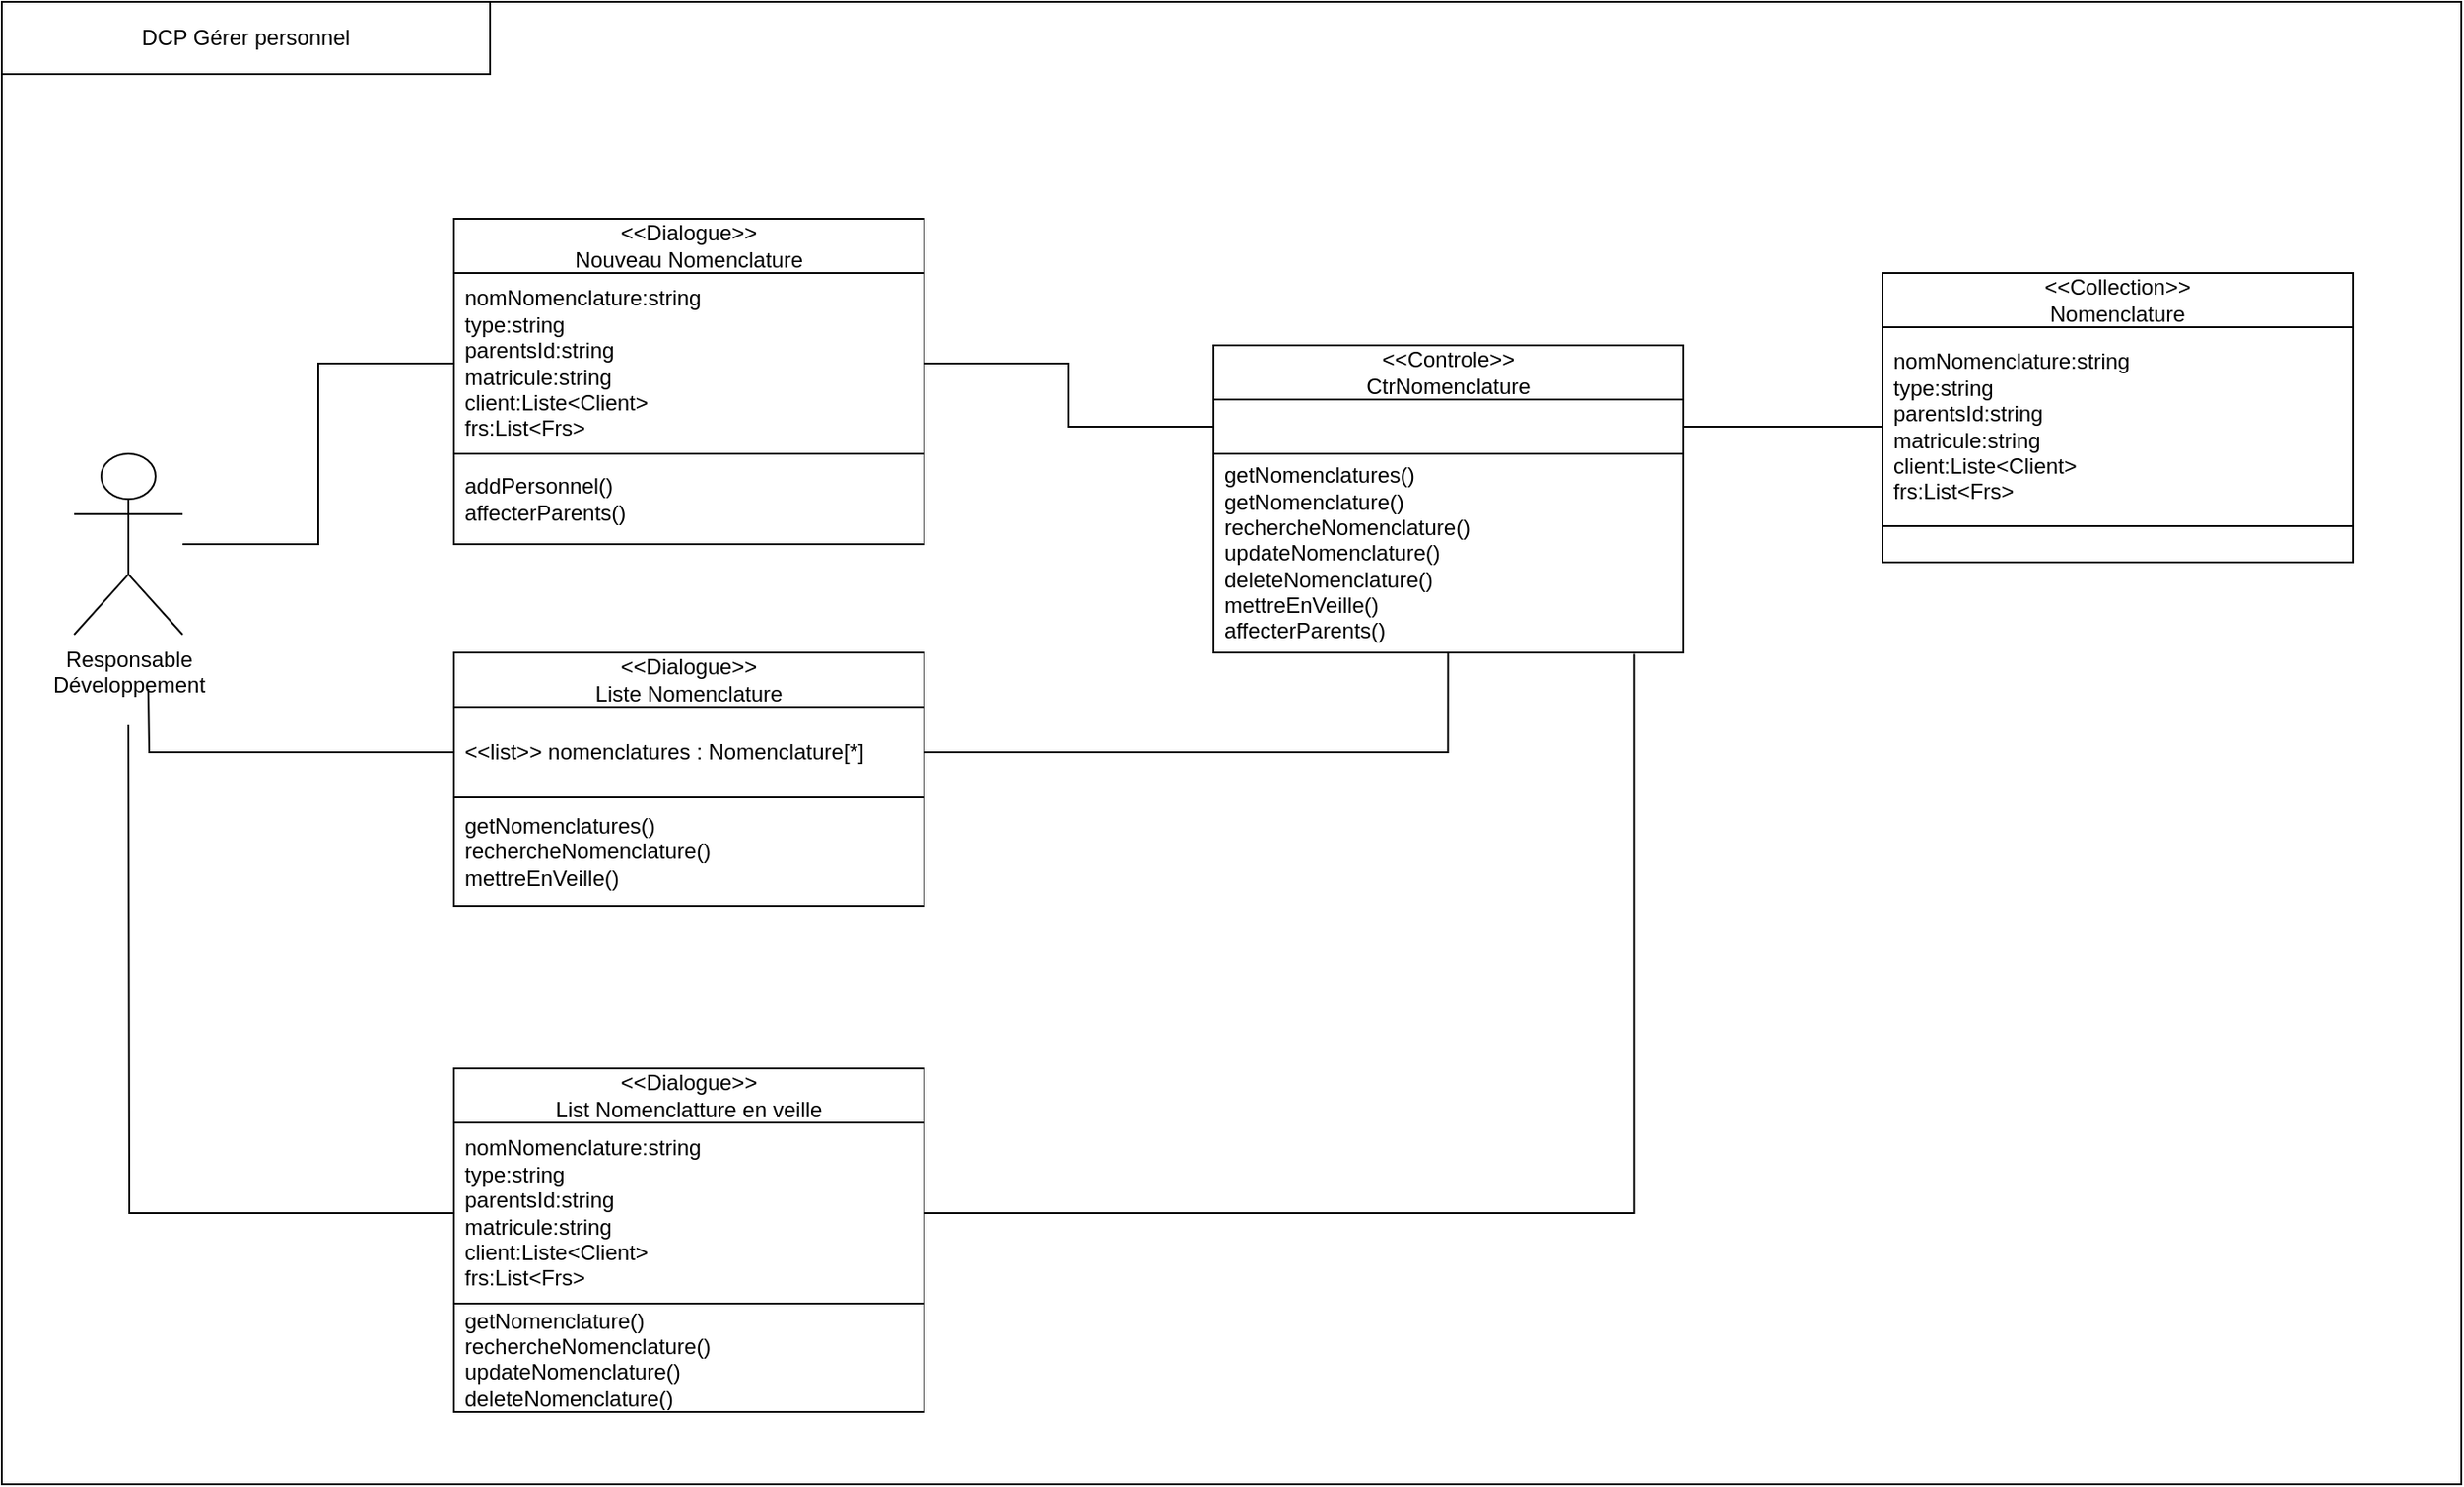 <mxfile version="21.3.7" type="gitlab">
  <diagram name="Page-1" id="2xbVu0nx7Zcjl5MdGJGn">
    <mxGraphModel dx="1866" dy="1053" grid="1" gridSize="10" guides="1" tooltips="1" connect="1" arrows="1" fold="1" page="1" pageScale="1" pageWidth="827" pageHeight="1169" math="0" shadow="0">
      <root>
        <mxCell id="0" />
        <mxCell id="1" parent="0" />
        <mxCell id="2OeYpNFx1cLnwlKY36wH-1" value="" style="rounded=0;whiteSpace=wrap;html=1;strokeColor=default;strokeWidth=1;" parent="1" vertex="1">
          <mxGeometry x="140" y="152.02" width="1360" height="567.98" as="geometry" />
        </mxCell>
        <mxCell id="2OeYpNFx1cLnwlKY36wH-69" style="edgeStyle=orthogonalEdgeStyle;rounded=0;orthogonalLoop=1;jettySize=auto;html=1;entryX=0;entryY=0.5;entryDx=0;entryDy=0;endArrow=none;endFill=0;" parent="1" source="2OeYpNFx1cLnwlKY36wH-2" target="2OeYpNFx1cLnwlKY36wH-51" edge="1">
          <mxGeometry relative="1" as="geometry" />
        </mxCell>
        <mxCell id="2OeYpNFx1cLnwlKY36wH-2" value="Responsable RH" style="shape=umlActor;verticalLabelPosition=bottom;verticalAlign=top;html=1;outlineConnect=0;" parent="1" vertex="1">
          <mxGeometry x="180" y="400" width="60" height="100" as="geometry" />
        </mxCell>
        <mxCell id="2OeYpNFx1cLnwlKY36wH-25" value="DCP Gérer personnel" style="rounded=0;whiteSpace=wrap;html=1;" parent="1" vertex="1">
          <mxGeometry x="140" y="152.02" width="270" height="40" as="geometry" />
        </mxCell>
        <mxCell id="2OeYpNFx1cLnwlKY36wH-50" value="&amp;lt;&amp;lt;Dialogue&amp;gt;&amp;gt;&lt;br&gt;Nouveau personnel" style="swimlane;fontStyle=0;childLayout=stackLayout;horizontal=1;startSize=30;horizontalStack=0;resizeParent=1;resizeParentMax=0;resizeLast=0;collapsible=1;marginBottom=0;whiteSpace=wrap;html=1;strokeColor=default;" parent="1" vertex="1">
          <mxGeometry x="390" y="270" width="260" height="180" as="geometry" />
        </mxCell>
        <mxCell id="2OeYpNFx1cLnwlKY36wH-51" value="nomPrenom:string&lt;br&gt;adresse:string&lt;br&gt;rib:string&lt;br&gt;poste:string&lt;br&gt;poste:string&lt;br&gt;matricule:string" style="text;strokeColor=none;fillColor=none;align=left;verticalAlign=middle;spacingLeft=4;spacingRight=4;overflow=hidden;points=[[0,0.5],[1,0.5]];portConstraint=eastwest;rotatable=0;whiteSpace=wrap;html=1;" parent="2OeYpNFx1cLnwlKY36wH-50" vertex="1">
          <mxGeometry y="30" width="260" height="100" as="geometry" />
        </mxCell>
        <mxCell id="2OeYpNFx1cLnwlKY36wH-53" value="Item 3" style="text;strokeColor=default;fillColor=none;align=left;verticalAlign=middle;spacingLeft=4;spacingRight=4;overflow=hidden;points=[[0,0.5],[1,0.5]];portConstraint=eastwest;rotatable=0;whiteSpace=wrap;html=1;" parent="2OeYpNFx1cLnwlKY36wH-50" vertex="1">
          <mxGeometry y="130" width="260" height="50" as="geometry" />
        </mxCell>
        <mxCell id="2OeYpNFx1cLnwlKY36wH-57" value="&amp;lt;&amp;lt;Dialogue&amp;gt;&amp;gt;&lt;br&gt;Liste personnel" style="swimlane;fontStyle=0;childLayout=stackLayout;horizontal=1;startSize=30;horizontalStack=0;resizeParent=1;resizeParentMax=0;resizeLast=0;collapsible=1;marginBottom=0;whiteSpace=wrap;html=1;strokeColor=default;" parent="1" vertex="1">
          <mxGeometry x="390" y="510" width="260" height="160" as="geometry" />
        </mxCell>
        <mxCell id="2OeYpNFx1cLnwlKY36wH-58" value="&amp;lt;&amp;lt;list&amp;gt;&amp;gt; personnels : Personnel[*]" style="text;strokeColor=none;fillColor=none;align=left;verticalAlign=middle;spacingLeft=4;spacingRight=4;overflow=hidden;points=[[0,0.5],[1,0.5]];portConstraint=eastwest;rotatable=0;whiteSpace=wrap;html=1;" parent="2OeYpNFx1cLnwlKY36wH-57" vertex="1">
          <mxGeometry y="30" width="260" height="50" as="geometry" />
        </mxCell>
        <mxCell id="2OeYpNFx1cLnwlKY36wH-59" value="getPersonnels()&lt;br&gt;recherchePersonnel()&lt;br&gt;updatePersonnel()&lt;br&gt;deletePersonnel()" style="text;strokeColor=default;fillColor=none;align=left;verticalAlign=middle;spacingLeft=4;spacingRight=4;overflow=hidden;points=[[0,0.5],[1,0.5]];portConstraint=eastwest;rotatable=0;whiteSpace=wrap;html=1;" parent="2OeYpNFx1cLnwlKY36wH-57" vertex="1">
          <mxGeometry y="80" width="260" height="80" as="geometry" />
        </mxCell>
        <mxCell id="2OeYpNFx1cLnwlKY36wH-63" value="&amp;lt;&amp;lt;Controle&amp;gt;&amp;gt;&lt;br&gt;CtrPersonnel" style="swimlane;fontStyle=0;childLayout=stackLayout;horizontal=1;startSize=30;horizontalStack=0;resizeParent=1;resizeParentMax=0;resizeLast=0;collapsible=1;marginBottom=0;whiteSpace=wrap;html=1;strokeColor=default;" parent="1" vertex="1">
          <mxGeometry x="810" y="340" width="260" height="150" as="geometry" />
        </mxCell>
        <mxCell id="2OeYpNFx1cLnwlKY36wH-64" value="&amp;nbsp;" style="text;strokeColor=none;fillColor=none;align=left;verticalAlign=middle;spacingLeft=4;spacingRight=4;overflow=hidden;points=[[0,0.5],[1,0.5]];portConstraint=eastwest;rotatable=0;whiteSpace=wrap;html=1;" parent="2OeYpNFx1cLnwlKY36wH-63" vertex="1">
          <mxGeometry y="30" width="260" height="30" as="geometry" />
        </mxCell>
        <mxCell id="2OeYpNFx1cLnwlKY36wH-65" value="getAll()&lt;br&gt;getPersonnelById()&lt;br&gt;createPersonnel()&lt;br&gt;updatePersonnel()&lt;br&gt;deletePersonnel()" style="text;strokeColor=default;fillColor=none;align=left;verticalAlign=middle;spacingLeft=4;spacingRight=4;overflow=hidden;points=[[0,0.5],[1,0.5]];portConstraint=eastwest;rotatable=0;whiteSpace=wrap;html=1;" parent="2OeYpNFx1cLnwlKY36wH-63" vertex="1">
          <mxGeometry y="60" width="260" height="90" as="geometry" />
        </mxCell>
        <mxCell id="2OeYpNFx1cLnwlKY36wH-66" value="&amp;lt;&amp;lt;Entité&amp;gt;&amp;gt;&lt;br&gt;Personnel" style="swimlane;fontStyle=0;childLayout=stackLayout;horizontal=1;startSize=30;horizontalStack=0;resizeParent=1;resizeParentMax=0;resizeLast=0;collapsible=1;marginBottom=0;whiteSpace=wrap;html=1;strokeColor=default;" parent="1" vertex="1">
          <mxGeometry x="1180" y="300" width="260" height="160" as="geometry" />
        </mxCell>
        <mxCell id="2OeYpNFx1cLnwlKY36wH-67" value="nomPrenom:string&lt;br style=&quot;border-color: var(--border-color);&quot;&gt;adresse:string&lt;br style=&quot;border-color: var(--border-color);&quot;&gt;rib:string&lt;br style=&quot;border-color: var(--border-color);&quot;&gt;poste:string&lt;br style=&quot;border-color: var(--border-color);&quot;&gt;poste:string&lt;br style=&quot;border-color: var(--border-color);&quot;&gt;matricule:string" style="text;strokeColor=none;fillColor=none;align=left;verticalAlign=middle;spacingLeft=4;spacingRight=4;overflow=hidden;points=[[0,0.5],[1,0.5]];portConstraint=eastwest;rotatable=0;whiteSpace=wrap;html=1;" parent="2OeYpNFx1cLnwlKY36wH-66" vertex="1">
          <mxGeometry y="30" width="260" height="110" as="geometry" />
        </mxCell>
        <mxCell id="2OeYpNFx1cLnwlKY36wH-68" value="&amp;nbsp;" style="text;strokeColor=default;fillColor=none;align=left;verticalAlign=middle;spacingLeft=4;spacingRight=4;overflow=hidden;points=[[0,0.5],[1,0.5]];portConstraint=eastwest;rotatable=0;whiteSpace=wrap;html=1;" parent="2OeYpNFx1cLnwlKY36wH-66" vertex="1">
          <mxGeometry y="140" width="260" height="20" as="geometry" />
        </mxCell>
        <mxCell id="2OeYpNFx1cLnwlKY36wH-70" style="edgeStyle=orthogonalEdgeStyle;rounded=0;orthogonalLoop=1;jettySize=auto;html=1;endArrow=none;endFill=0;" parent="1" target="2OeYpNFx1cLnwlKY36wH-58" edge="1">
          <mxGeometry relative="1" as="geometry">
            <mxPoint x="220" y="520" as="sourcePoint" />
            <mxPoint x="400" y="345" as="targetPoint" />
          </mxGeometry>
        </mxCell>
        <mxCell id="2OeYpNFx1cLnwlKY36wH-71" style="edgeStyle=orthogonalEdgeStyle;rounded=0;orthogonalLoop=1;jettySize=auto;html=1;endArrow=none;endFill=0;" parent="1" source="2OeYpNFx1cLnwlKY36wH-51" target="2OeYpNFx1cLnwlKY36wH-64" edge="1">
          <mxGeometry relative="1" as="geometry" />
        </mxCell>
        <mxCell id="2OeYpNFx1cLnwlKY36wH-72" style="edgeStyle=orthogonalEdgeStyle;rounded=0;orthogonalLoop=1;jettySize=auto;html=1;endArrow=none;endFill=0;" parent="1" source="2OeYpNFx1cLnwlKY36wH-64" target="2OeYpNFx1cLnwlKY36wH-67" edge="1">
          <mxGeometry relative="1" as="geometry" />
        </mxCell>
        <mxCell id="2OeYpNFx1cLnwlKY36wH-73" style="edgeStyle=orthogonalEdgeStyle;rounded=0;orthogonalLoop=1;jettySize=auto;html=1;exitX=1;exitY=0.5;exitDx=0;exitDy=0;entryX=0.499;entryY=1.003;entryDx=0;entryDy=0;entryPerimeter=0;endArrow=none;endFill=0;" parent="1" source="2OeYpNFx1cLnwlKY36wH-58" target="2OeYpNFx1cLnwlKY36wH-65" edge="1">
          <mxGeometry relative="1" as="geometry" />
        </mxCell>
        <mxCell id="bgDlF4LqtdgQ4UADggFy-1" value="" style="rounded=0;whiteSpace=wrap;html=1;strokeColor=default;strokeWidth=1;" vertex="1" parent="1">
          <mxGeometry x="140" y="152.02" width="1360" height="567.98" as="geometry" />
        </mxCell>
        <mxCell id="bgDlF4LqtdgQ4UADggFy-2" style="edgeStyle=orthogonalEdgeStyle;rounded=0;orthogonalLoop=1;jettySize=auto;html=1;entryX=0;entryY=0.5;entryDx=0;entryDy=0;endArrow=none;endFill=0;" edge="1" parent="1" source="bgDlF4LqtdgQ4UADggFy-3" target="bgDlF4LqtdgQ4UADggFy-6">
          <mxGeometry relative="1" as="geometry" />
        </mxCell>
        <mxCell id="bgDlF4LqtdgQ4UADggFy-3" value="Responsable RH" style="shape=umlActor;verticalLabelPosition=bottom;verticalAlign=top;html=1;outlineConnect=0;" vertex="1" parent="1">
          <mxGeometry x="180" y="400" width="60" height="100" as="geometry" />
        </mxCell>
        <mxCell id="bgDlF4LqtdgQ4UADggFy-4" value="DCP Gérer personnel" style="rounded=0;whiteSpace=wrap;html=1;" vertex="1" parent="1">
          <mxGeometry x="140" y="152.02" width="270" height="40" as="geometry" />
        </mxCell>
        <mxCell id="bgDlF4LqtdgQ4UADggFy-5" value="&amp;lt;&amp;lt;Dialogue&amp;gt;&amp;gt;&lt;br&gt;Nouveau personnel" style="swimlane;fontStyle=0;childLayout=stackLayout;horizontal=1;startSize=30;horizontalStack=0;resizeParent=1;resizeParentMax=0;resizeLast=0;collapsible=1;marginBottom=0;whiteSpace=wrap;html=1;strokeColor=default;" vertex="1" parent="1">
          <mxGeometry x="390" y="270" width="260" height="180" as="geometry" />
        </mxCell>
        <mxCell id="bgDlF4LqtdgQ4UADggFy-6" value="nomPrenom:string&lt;br&gt;adresse:string&lt;br&gt;rib:string&lt;br&gt;poste:string&lt;br&gt;poste:string&lt;br&gt;matricule:string" style="text;strokeColor=none;fillColor=none;align=left;verticalAlign=middle;spacingLeft=4;spacingRight=4;overflow=hidden;points=[[0,0.5],[1,0.5]];portConstraint=eastwest;rotatable=0;whiteSpace=wrap;html=1;" vertex="1" parent="bgDlF4LqtdgQ4UADggFy-5">
          <mxGeometry y="30" width="260" height="100" as="geometry" />
        </mxCell>
        <mxCell id="bgDlF4LqtdgQ4UADggFy-7" value="Item 3" style="text;strokeColor=default;fillColor=none;align=left;verticalAlign=middle;spacingLeft=4;spacingRight=4;overflow=hidden;points=[[0,0.5],[1,0.5]];portConstraint=eastwest;rotatable=0;whiteSpace=wrap;html=1;" vertex="1" parent="bgDlF4LqtdgQ4UADggFy-5">
          <mxGeometry y="130" width="260" height="50" as="geometry" />
        </mxCell>
        <mxCell id="bgDlF4LqtdgQ4UADggFy-8" value="&amp;lt;&amp;lt;Dialogue&amp;gt;&amp;gt;&lt;br&gt;Liste personnel" style="swimlane;fontStyle=0;childLayout=stackLayout;horizontal=1;startSize=30;horizontalStack=0;resizeParent=1;resizeParentMax=0;resizeLast=0;collapsible=1;marginBottom=0;whiteSpace=wrap;html=1;strokeColor=default;" vertex="1" parent="1">
          <mxGeometry x="390" y="510" width="260" height="160" as="geometry" />
        </mxCell>
        <mxCell id="bgDlF4LqtdgQ4UADggFy-9" value="&amp;lt;&amp;lt;list&amp;gt;&amp;gt; personnels : Personnel[*]" style="text;strokeColor=none;fillColor=none;align=left;verticalAlign=middle;spacingLeft=4;spacingRight=4;overflow=hidden;points=[[0,0.5],[1,0.5]];portConstraint=eastwest;rotatable=0;whiteSpace=wrap;html=1;" vertex="1" parent="bgDlF4LqtdgQ4UADggFy-8">
          <mxGeometry y="30" width="260" height="50" as="geometry" />
        </mxCell>
        <mxCell id="bgDlF4LqtdgQ4UADggFy-10" value="getPersonnels()&lt;br&gt;recherchePersonnel()&lt;br&gt;updatePersonnel()&lt;br&gt;deletePersonnel()" style="text;strokeColor=default;fillColor=none;align=left;verticalAlign=middle;spacingLeft=4;spacingRight=4;overflow=hidden;points=[[0,0.5],[1,0.5]];portConstraint=eastwest;rotatable=0;whiteSpace=wrap;html=1;" vertex="1" parent="bgDlF4LqtdgQ4UADggFy-8">
          <mxGeometry y="80" width="260" height="80" as="geometry" />
        </mxCell>
        <mxCell id="bgDlF4LqtdgQ4UADggFy-11" value="&amp;lt;&amp;lt;Controle&amp;gt;&amp;gt;&lt;br&gt;CtrPersonnel" style="swimlane;fontStyle=0;childLayout=stackLayout;horizontal=1;startSize=30;horizontalStack=0;resizeParent=1;resizeParentMax=0;resizeLast=0;collapsible=1;marginBottom=0;whiteSpace=wrap;html=1;strokeColor=default;" vertex="1" parent="1">
          <mxGeometry x="810" y="340" width="260" height="150" as="geometry" />
        </mxCell>
        <mxCell id="bgDlF4LqtdgQ4UADggFy-12" value="&amp;nbsp;" style="text;strokeColor=none;fillColor=none;align=left;verticalAlign=middle;spacingLeft=4;spacingRight=4;overflow=hidden;points=[[0,0.5],[1,0.5]];portConstraint=eastwest;rotatable=0;whiteSpace=wrap;html=1;" vertex="1" parent="bgDlF4LqtdgQ4UADggFy-11">
          <mxGeometry y="30" width="260" height="30" as="geometry" />
        </mxCell>
        <mxCell id="bgDlF4LqtdgQ4UADggFy-13" value="getAll()&lt;br&gt;getPersonnelById()&lt;br&gt;createPersonnel()&lt;br&gt;updatePersonnel()&lt;br&gt;deletePersonnel()" style="text;strokeColor=default;fillColor=none;align=left;verticalAlign=middle;spacingLeft=4;spacingRight=4;overflow=hidden;points=[[0,0.5],[1,0.5]];portConstraint=eastwest;rotatable=0;whiteSpace=wrap;html=1;" vertex="1" parent="bgDlF4LqtdgQ4UADggFy-11">
          <mxGeometry y="60" width="260" height="90" as="geometry" />
        </mxCell>
        <mxCell id="bgDlF4LqtdgQ4UADggFy-14" value="&amp;lt;&amp;lt;Collection&amp;gt;&amp;gt;&lt;br&gt;Personnel" style="swimlane;fontStyle=0;childLayout=stackLayout;horizontal=1;startSize=30;horizontalStack=0;resizeParent=1;resizeParentMax=0;resizeLast=0;collapsible=1;marginBottom=0;whiteSpace=wrap;html=1;strokeColor=default;" vertex="1" parent="1">
          <mxGeometry x="1180" y="300" width="260" height="160" as="geometry" />
        </mxCell>
        <mxCell id="bgDlF4LqtdgQ4UADggFy-15" value="nomPrenom:string&lt;br style=&quot;border-color: var(--border-color);&quot;&gt;adresse:string&lt;br style=&quot;border-color: var(--border-color);&quot;&gt;rib:string&lt;br style=&quot;border-color: var(--border-color);&quot;&gt;poste:string&lt;br style=&quot;border-color: var(--border-color);&quot;&gt;poste:string&lt;br style=&quot;border-color: var(--border-color);&quot;&gt;matricule:string" style="text;strokeColor=none;fillColor=none;align=left;verticalAlign=middle;spacingLeft=4;spacingRight=4;overflow=hidden;points=[[0,0.5],[1,0.5]];portConstraint=eastwest;rotatable=0;whiteSpace=wrap;html=1;" vertex="1" parent="bgDlF4LqtdgQ4UADggFy-14">
          <mxGeometry y="30" width="260" height="110" as="geometry" />
        </mxCell>
        <mxCell id="bgDlF4LqtdgQ4UADggFy-16" value="&amp;nbsp;" style="text;strokeColor=default;fillColor=none;align=left;verticalAlign=middle;spacingLeft=4;spacingRight=4;overflow=hidden;points=[[0,0.5],[1,0.5]];portConstraint=eastwest;rotatable=0;whiteSpace=wrap;html=1;" vertex="1" parent="bgDlF4LqtdgQ4UADggFy-14">
          <mxGeometry y="140" width="260" height="20" as="geometry" />
        </mxCell>
        <mxCell id="bgDlF4LqtdgQ4UADggFy-17" style="edgeStyle=orthogonalEdgeStyle;rounded=0;orthogonalLoop=1;jettySize=auto;html=1;endArrow=none;endFill=0;" edge="1" parent="1" target="bgDlF4LqtdgQ4UADggFy-9">
          <mxGeometry relative="1" as="geometry">
            <mxPoint x="220" y="520" as="sourcePoint" />
            <mxPoint x="400" y="345" as="targetPoint" />
          </mxGeometry>
        </mxCell>
        <mxCell id="bgDlF4LqtdgQ4UADggFy-18" style="edgeStyle=orthogonalEdgeStyle;rounded=0;orthogonalLoop=1;jettySize=auto;html=1;endArrow=none;endFill=0;" edge="1" parent="1" source="bgDlF4LqtdgQ4UADggFy-6" target="bgDlF4LqtdgQ4UADggFy-12">
          <mxGeometry relative="1" as="geometry" />
        </mxCell>
        <mxCell id="bgDlF4LqtdgQ4UADggFy-19" style="edgeStyle=orthogonalEdgeStyle;rounded=0;orthogonalLoop=1;jettySize=auto;html=1;endArrow=none;endFill=0;" edge="1" parent="1" source="bgDlF4LqtdgQ4UADggFy-12" target="bgDlF4LqtdgQ4UADggFy-15">
          <mxGeometry relative="1" as="geometry" />
        </mxCell>
        <mxCell id="bgDlF4LqtdgQ4UADggFy-20" style="edgeStyle=orthogonalEdgeStyle;rounded=0;orthogonalLoop=1;jettySize=auto;html=1;exitX=1;exitY=0.5;exitDx=0;exitDy=0;entryX=0.499;entryY=1.003;entryDx=0;entryDy=0;entryPerimeter=0;endArrow=none;endFill=0;" edge="1" parent="1" source="bgDlF4LqtdgQ4UADggFy-9" target="bgDlF4LqtdgQ4UADggFy-13">
          <mxGeometry relative="1" as="geometry" />
        </mxCell>
        <mxCell id="bgDlF4LqtdgQ4UADggFy-21" value="" style="rounded=0;whiteSpace=wrap;html=1;strokeColor=default;strokeWidth=1;" vertex="1" parent="1">
          <mxGeometry x="140" y="150" width="1360" height="820" as="geometry" />
        </mxCell>
        <mxCell id="bgDlF4LqtdgQ4UADggFy-22" style="edgeStyle=orthogonalEdgeStyle;rounded=0;orthogonalLoop=1;jettySize=auto;html=1;entryX=0;entryY=0.5;entryDx=0;entryDy=0;endArrow=none;endFill=0;" edge="1" parent="1" source="bgDlF4LqtdgQ4UADggFy-24" target="bgDlF4LqtdgQ4UADggFy-27">
          <mxGeometry relative="1" as="geometry" />
        </mxCell>
        <mxCell id="bgDlF4LqtdgQ4UADggFy-23" style="edgeStyle=orthogonalEdgeStyle;rounded=0;orthogonalLoop=1;jettySize=auto;html=1;endArrow=none;endFill=0;" edge="1" parent="1" target="bgDlF4LqtdgQ4UADggFy-43">
          <mxGeometry relative="1" as="geometry">
            <mxPoint x="210" y="550" as="sourcePoint" />
          </mxGeometry>
        </mxCell>
        <mxCell id="bgDlF4LqtdgQ4UADggFy-24" value="Responsable RH" style="shape=umlActor;verticalLabelPosition=bottom;verticalAlign=top;html=1;outlineConnect=0;" vertex="1" parent="1">
          <mxGeometry x="180" y="400" width="60" height="100" as="geometry" />
        </mxCell>
        <mxCell id="bgDlF4LqtdgQ4UADggFy-25" value="DCP Gérer personnel" style="rounded=0;whiteSpace=wrap;html=1;" vertex="1" parent="1">
          <mxGeometry x="140" y="150.0" width="270" height="40" as="geometry" />
        </mxCell>
        <mxCell id="bgDlF4LqtdgQ4UADggFy-26" value="&amp;lt;&amp;lt;Dialogue&amp;gt;&amp;gt;&lt;br&gt;Nouveau Personnel" style="swimlane;fontStyle=0;childLayout=stackLayout;horizontal=1;startSize=30;horizontalStack=0;resizeParent=1;resizeParentMax=0;resizeLast=0;collapsible=1;marginBottom=0;whiteSpace=wrap;html=1;strokeColor=default;" vertex="1" parent="1">
          <mxGeometry x="390" y="270" width="260" height="180" as="geometry" />
        </mxCell>
        <mxCell id="bgDlF4LqtdgQ4UADggFy-27" value="nomPrenom:string&lt;br&gt;adresse:string&lt;br&gt;rib:string&lt;br&gt;poste:string&lt;br&gt;poste:string&lt;br&gt;matricule:string" style="text;strokeColor=none;fillColor=none;align=left;verticalAlign=middle;spacingLeft=4;spacingRight=4;overflow=hidden;points=[[0,0.5],[1,0.5]];portConstraint=eastwest;rotatable=0;whiteSpace=wrap;html=1;" vertex="1" parent="bgDlF4LqtdgQ4UADggFy-26">
          <mxGeometry y="30" width="260" height="100" as="geometry" />
        </mxCell>
        <mxCell id="bgDlF4LqtdgQ4UADggFy-28" value="addPersonnel()" style="text;strokeColor=default;fillColor=none;align=left;verticalAlign=middle;spacingLeft=4;spacingRight=4;overflow=hidden;points=[[0,0.5],[1,0.5]];portConstraint=eastwest;rotatable=0;whiteSpace=wrap;html=1;" vertex="1" parent="bgDlF4LqtdgQ4UADggFy-26">
          <mxGeometry y="130" width="260" height="50" as="geometry" />
        </mxCell>
        <mxCell id="bgDlF4LqtdgQ4UADggFy-29" value="&amp;lt;&amp;lt;Dialogue&amp;gt;&amp;gt;&lt;br&gt;Liste personnel en veille" style="swimlane;fontStyle=0;childLayout=stackLayout;horizontal=1;startSize=30;horizontalStack=0;resizeParent=1;resizeParentMax=0;resizeLast=0;collapsible=1;marginBottom=0;whiteSpace=wrap;html=1;strokeColor=default;" vertex="1" parent="1">
          <mxGeometry x="390" y="510" width="260" height="140" as="geometry" />
        </mxCell>
        <mxCell id="bgDlF4LqtdgQ4UADggFy-30" value="&amp;lt;&amp;lt;list&amp;gt;&amp;gt; personnels : Personnel[*]" style="text;strokeColor=none;fillColor=none;align=left;verticalAlign=middle;spacingLeft=4;spacingRight=4;overflow=hidden;points=[[0,0.5],[1,0.5]];portConstraint=eastwest;rotatable=0;whiteSpace=wrap;html=1;" vertex="1" parent="bgDlF4LqtdgQ4UADggFy-29">
          <mxGeometry y="30" width="260" height="50" as="geometry" />
        </mxCell>
        <mxCell id="bgDlF4LqtdgQ4UADggFy-31" value="getPersonnels()&lt;br&gt;recherchePersonnel()&lt;br&gt;deletePersonnel()" style="text;strokeColor=default;fillColor=none;align=left;verticalAlign=middle;spacingLeft=4;spacingRight=4;overflow=hidden;points=[[0,0.5],[1,0.5]];portConstraint=eastwest;rotatable=0;whiteSpace=wrap;html=1;" vertex="1" parent="bgDlF4LqtdgQ4UADggFy-29">
          <mxGeometry y="80" width="260" height="60" as="geometry" />
        </mxCell>
        <mxCell id="bgDlF4LqtdgQ4UADggFy-32" value="&amp;lt;&amp;lt;Controle&amp;gt;&amp;gt;&lt;br&gt;CtrPersonnel" style="swimlane;fontStyle=0;childLayout=stackLayout;horizontal=1;startSize=30;horizontalStack=0;resizeParent=1;resizeParentMax=0;resizeLast=0;collapsible=1;marginBottom=0;whiteSpace=wrap;html=1;strokeColor=default;" vertex="1" parent="1">
          <mxGeometry x="810" y="340" width="260" height="150" as="geometry" />
        </mxCell>
        <mxCell id="bgDlF4LqtdgQ4UADggFy-33" value="&amp;nbsp;" style="text;strokeColor=none;fillColor=none;align=left;verticalAlign=middle;spacingLeft=4;spacingRight=4;overflow=hidden;points=[[0,0.5],[1,0.5]];portConstraint=eastwest;rotatable=0;whiteSpace=wrap;html=1;" vertex="1" parent="bgDlF4LqtdgQ4UADggFy-32">
          <mxGeometry y="30" width="260" height="30" as="geometry" />
        </mxCell>
        <mxCell id="bgDlF4LqtdgQ4UADggFy-34" value="getAll()&lt;br&gt;getPersonnelById()&lt;br&gt;createPersonnel()&lt;br&gt;updatePersonnel()&lt;br&gt;deletePersonnel()" style="text;strokeColor=default;fillColor=none;align=left;verticalAlign=middle;spacingLeft=4;spacingRight=4;overflow=hidden;points=[[0,0.5],[1,0.5]];portConstraint=eastwest;rotatable=0;whiteSpace=wrap;html=1;" vertex="1" parent="bgDlF4LqtdgQ4UADggFy-32">
          <mxGeometry y="60" width="260" height="90" as="geometry" />
        </mxCell>
        <mxCell id="bgDlF4LqtdgQ4UADggFy-35" value="&amp;lt;&amp;lt;Collection&amp;gt;&amp;gt;&lt;br&gt;Personnel" style="swimlane;fontStyle=0;childLayout=stackLayout;horizontal=1;startSize=30;horizontalStack=0;resizeParent=1;resizeParentMax=0;resizeLast=0;collapsible=1;marginBottom=0;whiteSpace=wrap;html=1;strokeColor=default;" vertex="1" parent="1">
          <mxGeometry x="1180" y="300" width="260" height="160" as="geometry" />
        </mxCell>
        <mxCell id="bgDlF4LqtdgQ4UADggFy-36" value="nomPrenom:string&lt;br style=&quot;border-color: var(--border-color);&quot;&gt;adresse:string&lt;br style=&quot;border-color: var(--border-color);&quot;&gt;rib:string&lt;br style=&quot;border-color: var(--border-color);&quot;&gt;poste:string&lt;br style=&quot;border-color: var(--border-color);&quot;&gt;poste:string&lt;br style=&quot;border-color: var(--border-color);&quot;&gt;matricule:string" style="text;strokeColor=none;fillColor=none;align=left;verticalAlign=middle;spacingLeft=4;spacingRight=4;overflow=hidden;points=[[0,0.5],[1,0.5]];portConstraint=eastwest;rotatable=0;whiteSpace=wrap;html=1;" vertex="1" parent="bgDlF4LqtdgQ4UADggFy-35">
          <mxGeometry y="30" width="260" height="110" as="geometry" />
        </mxCell>
        <mxCell id="bgDlF4LqtdgQ4UADggFy-37" value="&amp;nbsp;" style="text;strokeColor=default;fillColor=none;align=left;verticalAlign=middle;spacingLeft=4;spacingRight=4;overflow=hidden;points=[[0,0.5],[1,0.5]];portConstraint=eastwest;rotatable=0;whiteSpace=wrap;html=1;" vertex="1" parent="bgDlF4LqtdgQ4UADggFy-35">
          <mxGeometry y="140" width="260" height="20" as="geometry" />
        </mxCell>
        <mxCell id="bgDlF4LqtdgQ4UADggFy-38" style="edgeStyle=orthogonalEdgeStyle;rounded=0;orthogonalLoop=1;jettySize=auto;html=1;endArrow=none;endFill=0;" edge="1" parent="1" target="bgDlF4LqtdgQ4UADggFy-30">
          <mxGeometry relative="1" as="geometry">
            <mxPoint x="221" y="530" as="sourcePoint" />
            <mxPoint x="400" y="345" as="targetPoint" />
          </mxGeometry>
        </mxCell>
        <mxCell id="bgDlF4LqtdgQ4UADggFy-39" style="edgeStyle=orthogonalEdgeStyle;rounded=0;orthogonalLoop=1;jettySize=auto;html=1;endArrow=none;endFill=0;" edge="1" parent="1" source="bgDlF4LqtdgQ4UADggFy-27" target="bgDlF4LqtdgQ4UADggFy-33">
          <mxGeometry relative="1" as="geometry" />
        </mxCell>
        <mxCell id="bgDlF4LqtdgQ4UADggFy-40" style="edgeStyle=orthogonalEdgeStyle;rounded=0;orthogonalLoop=1;jettySize=auto;html=1;endArrow=none;endFill=0;" edge="1" parent="1" source="bgDlF4LqtdgQ4UADggFy-33" target="bgDlF4LqtdgQ4UADggFy-36">
          <mxGeometry relative="1" as="geometry" />
        </mxCell>
        <mxCell id="bgDlF4LqtdgQ4UADggFy-41" style="edgeStyle=orthogonalEdgeStyle;rounded=0;orthogonalLoop=1;jettySize=auto;html=1;exitX=1;exitY=0.5;exitDx=0;exitDy=0;entryX=0.499;entryY=1.003;entryDx=0;entryDy=0;entryPerimeter=0;endArrow=none;endFill=0;" edge="1" parent="1" source="bgDlF4LqtdgQ4UADggFy-30" target="bgDlF4LqtdgQ4UADggFy-34">
          <mxGeometry relative="1" as="geometry" />
        </mxCell>
        <mxCell id="bgDlF4LqtdgQ4UADggFy-42" value="&amp;lt;&amp;lt;Dialogue&amp;gt;&amp;gt;&lt;br&gt;List Personnel" style="swimlane;fontStyle=0;childLayout=stackLayout;horizontal=1;startSize=30;horizontalStack=0;resizeParent=1;resizeParentMax=0;resizeLast=0;collapsible=1;marginBottom=0;whiteSpace=wrap;html=1;strokeColor=default;" vertex="1" parent="1">
          <mxGeometry x="390" y="740" width="260" height="190" as="geometry" />
        </mxCell>
        <mxCell id="bgDlF4LqtdgQ4UADggFy-43" value="nomPrenom:string&lt;br&gt;adresse:string&lt;br&gt;rib:string&lt;br&gt;poste:string&lt;br&gt;poste:string&lt;br&gt;matricule:string" style="text;strokeColor=none;fillColor=none;align=left;verticalAlign=middle;spacingLeft=4;spacingRight=4;overflow=hidden;points=[[0,0.5],[1,0.5]];portConstraint=eastwest;rotatable=0;whiteSpace=wrap;html=1;" vertex="1" parent="bgDlF4LqtdgQ4UADggFy-42">
          <mxGeometry y="30" width="260" height="100" as="geometry" />
        </mxCell>
        <mxCell id="bgDlF4LqtdgQ4UADggFy-44" value="getPersonnels()&lt;br style=&quot;border-color: var(--border-color);&quot;&gt;recherchePersonnel()&lt;br style=&quot;border-color: var(--border-color);&quot;&gt;updatePersonnel()&lt;br style=&quot;border-color: var(--border-color);&quot;&gt;deletePersonnel()" style="text;strokeColor=default;fillColor=none;align=left;verticalAlign=middle;spacingLeft=4;spacingRight=4;overflow=hidden;points=[[0,0.5],[1,0.5]];portConstraint=eastwest;rotatable=0;whiteSpace=wrap;html=1;" vertex="1" parent="bgDlF4LqtdgQ4UADggFy-42">
          <mxGeometry y="130" width="260" height="60" as="geometry" />
        </mxCell>
        <mxCell id="bgDlF4LqtdgQ4UADggFy-45" style="edgeStyle=orthogonalEdgeStyle;rounded=0;orthogonalLoop=1;jettySize=auto;html=1;entryX=0.804;entryY=1.011;entryDx=0;entryDy=0;entryPerimeter=0;endArrow=none;endFill=0;" edge="1" parent="1" source="bgDlF4LqtdgQ4UADggFy-43" target="bgDlF4LqtdgQ4UADggFy-34">
          <mxGeometry relative="1" as="geometry" />
        </mxCell>
        <mxCell id="bgDlF4LqtdgQ4UADggFy-46" value="" style="rounded=0;whiteSpace=wrap;html=1;strokeColor=default;strokeWidth=1;" vertex="1" parent="1">
          <mxGeometry x="140" y="152.02" width="1360" height="567.98" as="geometry" />
        </mxCell>
        <mxCell id="bgDlF4LqtdgQ4UADggFy-47" style="edgeStyle=orthogonalEdgeStyle;rounded=0;orthogonalLoop=1;jettySize=auto;html=1;entryX=0;entryY=0.5;entryDx=0;entryDy=0;endArrow=none;endFill=0;" edge="1" parent="1" source="bgDlF4LqtdgQ4UADggFy-48" target="bgDlF4LqtdgQ4UADggFy-51">
          <mxGeometry relative="1" as="geometry" />
        </mxCell>
        <mxCell id="bgDlF4LqtdgQ4UADggFy-48" value="Responsable RH" style="shape=umlActor;verticalLabelPosition=bottom;verticalAlign=top;html=1;outlineConnect=0;" vertex="1" parent="1">
          <mxGeometry x="180" y="400" width="60" height="100" as="geometry" />
        </mxCell>
        <mxCell id="bgDlF4LqtdgQ4UADggFy-49" value="DCP Gérer personnel" style="rounded=0;whiteSpace=wrap;html=1;" vertex="1" parent="1">
          <mxGeometry x="140" y="152.02" width="270" height="40" as="geometry" />
        </mxCell>
        <mxCell id="bgDlF4LqtdgQ4UADggFy-50" value="&amp;lt;&amp;lt;Dialogue&amp;gt;&amp;gt;&lt;br&gt;Nouveau personnel" style="swimlane;fontStyle=0;childLayout=stackLayout;horizontal=1;startSize=30;horizontalStack=0;resizeParent=1;resizeParentMax=0;resizeLast=0;collapsible=1;marginBottom=0;whiteSpace=wrap;html=1;strokeColor=default;" vertex="1" parent="1">
          <mxGeometry x="390" y="270" width="260" height="180" as="geometry" />
        </mxCell>
        <mxCell id="bgDlF4LqtdgQ4UADggFy-51" value="nomPrenom:string&lt;br&gt;adresse:string&lt;br&gt;rib:string&lt;br&gt;poste:string&lt;br&gt;poste:string&lt;br&gt;matricule:string" style="text;strokeColor=none;fillColor=none;align=left;verticalAlign=middle;spacingLeft=4;spacingRight=4;overflow=hidden;points=[[0,0.5],[1,0.5]];portConstraint=eastwest;rotatable=0;whiteSpace=wrap;html=1;" vertex="1" parent="bgDlF4LqtdgQ4UADggFy-50">
          <mxGeometry y="30" width="260" height="100" as="geometry" />
        </mxCell>
        <mxCell id="bgDlF4LqtdgQ4UADggFy-52" value="Item 3" style="text;strokeColor=default;fillColor=none;align=left;verticalAlign=middle;spacingLeft=4;spacingRight=4;overflow=hidden;points=[[0,0.5],[1,0.5]];portConstraint=eastwest;rotatable=0;whiteSpace=wrap;html=1;" vertex="1" parent="bgDlF4LqtdgQ4UADggFy-50">
          <mxGeometry y="130" width="260" height="50" as="geometry" />
        </mxCell>
        <mxCell id="bgDlF4LqtdgQ4UADggFy-53" value="&amp;lt;&amp;lt;Dialogue&amp;gt;&amp;gt;&lt;br&gt;Liste personnel" style="swimlane;fontStyle=0;childLayout=stackLayout;horizontal=1;startSize=30;horizontalStack=0;resizeParent=1;resizeParentMax=0;resizeLast=0;collapsible=1;marginBottom=0;whiteSpace=wrap;html=1;strokeColor=default;" vertex="1" parent="1">
          <mxGeometry x="390" y="510" width="260" height="160" as="geometry" />
        </mxCell>
        <mxCell id="bgDlF4LqtdgQ4UADggFy-54" value="&amp;lt;&amp;lt;list&amp;gt;&amp;gt; personnels : Personnel[*]" style="text;strokeColor=none;fillColor=none;align=left;verticalAlign=middle;spacingLeft=4;spacingRight=4;overflow=hidden;points=[[0,0.5],[1,0.5]];portConstraint=eastwest;rotatable=0;whiteSpace=wrap;html=1;" vertex="1" parent="bgDlF4LqtdgQ4UADggFy-53">
          <mxGeometry y="30" width="260" height="50" as="geometry" />
        </mxCell>
        <mxCell id="bgDlF4LqtdgQ4UADggFy-55" value="getPersonnels()&lt;br&gt;recherchePersonnel()&lt;br&gt;updatePersonnel()&lt;br&gt;deletePersonnel()" style="text;strokeColor=default;fillColor=none;align=left;verticalAlign=middle;spacingLeft=4;spacingRight=4;overflow=hidden;points=[[0,0.5],[1,0.5]];portConstraint=eastwest;rotatable=0;whiteSpace=wrap;html=1;" vertex="1" parent="bgDlF4LqtdgQ4UADggFy-53">
          <mxGeometry y="80" width="260" height="80" as="geometry" />
        </mxCell>
        <mxCell id="bgDlF4LqtdgQ4UADggFy-56" value="&amp;lt;&amp;lt;Controle&amp;gt;&amp;gt;&lt;br&gt;CtrPersonnel" style="swimlane;fontStyle=0;childLayout=stackLayout;horizontal=1;startSize=30;horizontalStack=0;resizeParent=1;resizeParentMax=0;resizeLast=0;collapsible=1;marginBottom=0;whiteSpace=wrap;html=1;strokeColor=default;" vertex="1" parent="1">
          <mxGeometry x="810" y="340" width="260" height="150" as="geometry" />
        </mxCell>
        <mxCell id="bgDlF4LqtdgQ4UADggFy-57" value="&amp;nbsp;" style="text;strokeColor=none;fillColor=none;align=left;verticalAlign=middle;spacingLeft=4;spacingRight=4;overflow=hidden;points=[[0,0.5],[1,0.5]];portConstraint=eastwest;rotatable=0;whiteSpace=wrap;html=1;" vertex="1" parent="bgDlF4LqtdgQ4UADggFy-56">
          <mxGeometry y="30" width="260" height="30" as="geometry" />
        </mxCell>
        <mxCell id="bgDlF4LqtdgQ4UADggFy-58" value="getAll()&lt;br&gt;getPersonnelById()&lt;br&gt;createPersonnel()&lt;br&gt;updatePersonnel()&lt;br&gt;deletePersonnel()" style="text;strokeColor=default;fillColor=none;align=left;verticalAlign=middle;spacingLeft=4;spacingRight=4;overflow=hidden;points=[[0,0.5],[1,0.5]];portConstraint=eastwest;rotatable=0;whiteSpace=wrap;html=1;" vertex="1" parent="bgDlF4LqtdgQ4UADggFy-56">
          <mxGeometry y="60" width="260" height="90" as="geometry" />
        </mxCell>
        <mxCell id="bgDlF4LqtdgQ4UADggFy-59" value="&amp;lt;&amp;lt;Collection&amp;gt;&amp;gt;&lt;br&gt;Personnel" style="swimlane;fontStyle=0;childLayout=stackLayout;horizontal=1;startSize=30;horizontalStack=0;resizeParent=1;resizeParentMax=0;resizeLast=0;collapsible=1;marginBottom=0;whiteSpace=wrap;html=1;strokeColor=default;" vertex="1" parent="1">
          <mxGeometry x="1180" y="300" width="260" height="160" as="geometry" />
        </mxCell>
        <mxCell id="bgDlF4LqtdgQ4UADggFy-60" value="nomPrenom:string&lt;br style=&quot;border-color: var(--border-color);&quot;&gt;adresse:string&lt;br style=&quot;border-color: var(--border-color);&quot;&gt;rib:string&lt;br style=&quot;border-color: var(--border-color);&quot;&gt;poste:string&lt;br style=&quot;border-color: var(--border-color);&quot;&gt;poste:string&lt;br style=&quot;border-color: var(--border-color);&quot;&gt;matricule:string" style="text;strokeColor=none;fillColor=none;align=left;verticalAlign=middle;spacingLeft=4;spacingRight=4;overflow=hidden;points=[[0,0.5],[1,0.5]];portConstraint=eastwest;rotatable=0;whiteSpace=wrap;html=1;" vertex="1" parent="bgDlF4LqtdgQ4UADggFy-59">
          <mxGeometry y="30" width="260" height="110" as="geometry" />
        </mxCell>
        <mxCell id="bgDlF4LqtdgQ4UADggFy-61" value="&amp;nbsp;" style="text;strokeColor=default;fillColor=none;align=left;verticalAlign=middle;spacingLeft=4;spacingRight=4;overflow=hidden;points=[[0,0.5],[1,0.5]];portConstraint=eastwest;rotatable=0;whiteSpace=wrap;html=1;" vertex="1" parent="bgDlF4LqtdgQ4UADggFy-59">
          <mxGeometry y="140" width="260" height="20" as="geometry" />
        </mxCell>
        <mxCell id="bgDlF4LqtdgQ4UADggFy-62" style="edgeStyle=orthogonalEdgeStyle;rounded=0;orthogonalLoop=1;jettySize=auto;html=1;endArrow=none;endFill=0;" edge="1" parent="1" target="bgDlF4LqtdgQ4UADggFy-54">
          <mxGeometry relative="1" as="geometry">
            <mxPoint x="220" y="520" as="sourcePoint" />
            <mxPoint x="400" y="345" as="targetPoint" />
          </mxGeometry>
        </mxCell>
        <mxCell id="bgDlF4LqtdgQ4UADggFy-63" style="edgeStyle=orthogonalEdgeStyle;rounded=0;orthogonalLoop=1;jettySize=auto;html=1;endArrow=none;endFill=0;" edge="1" parent="1" source="bgDlF4LqtdgQ4UADggFy-51" target="bgDlF4LqtdgQ4UADggFy-57">
          <mxGeometry relative="1" as="geometry" />
        </mxCell>
        <mxCell id="bgDlF4LqtdgQ4UADggFy-64" style="edgeStyle=orthogonalEdgeStyle;rounded=0;orthogonalLoop=1;jettySize=auto;html=1;endArrow=none;endFill=0;" edge="1" parent="1" source="bgDlF4LqtdgQ4UADggFy-57" target="bgDlF4LqtdgQ4UADggFy-60">
          <mxGeometry relative="1" as="geometry" />
        </mxCell>
        <mxCell id="bgDlF4LqtdgQ4UADggFy-65" style="edgeStyle=orthogonalEdgeStyle;rounded=0;orthogonalLoop=1;jettySize=auto;html=1;exitX=1;exitY=0.5;exitDx=0;exitDy=0;entryX=0.499;entryY=1.003;entryDx=0;entryDy=0;entryPerimeter=0;endArrow=none;endFill=0;" edge="1" parent="1" source="bgDlF4LqtdgQ4UADggFy-54" target="bgDlF4LqtdgQ4UADggFy-58">
          <mxGeometry relative="1" as="geometry" />
        </mxCell>
        <mxCell id="bgDlF4LqtdgQ4UADggFy-66" value="" style="rounded=0;whiteSpace=wrap;html=1;strokeColor=default;strokeWidth=1;" vertex="1" parent="1">
          <mxGeometry x="140" y="150" width="1360" height="820" as="geometry" />
        </mxCell>
        <mxCell id="bgDlF4LqtdgQ4UADggFy-67" style="edgeStyle=orthogonalEdgeStyle;rounded=0;orthogonalLoop=1;jettySize=auto;html=1;entryX=0;entryY=0.5;entryDx=0;entryDy=0;endArrow=none;endFill=0;" edge="1" parent="1" source="bgDlF4LqtdgQ4UADggFy-69" target="bgDlF4LqtdgQ4UADggFy-72">
          <mxGeometry relative="1" as="geometry" />
        </mxCell>
        <mxCell id="bgDlF4LqtdgQ4UADggFy-68" style="edgeStyle=orthogonalEdgeStyle;rounded=0;orthogonalLoop=1;jettySize=auto;html=1;endArrow=none;endFill=0;" edge="1" parent="1" target="bgDlF4LqtdgQ4UADggFy-88">
          <mxGeometry relative="1" as="geometry">
            <mxPoint x="210" y="550" as="sourcePoint" />
          </mxGeometry>
        </mxCell>
        <mxCell id="bgDlF4LqtdgQ4UADggFy-69" value="Responsable &lt;br&gt;Développement" style="shape=umlActor;verticalLabelPosition=bottom;verticalAlign=top;html=1;outlineConnect=0;" vertex="1" parent="1">
          <mxGeometry x="180" y="400" width="60" height="100" as="geometry" />
        </mxCell>
        <mxCell id="bgDlF4LqtdgQ4UADggFy-70" value="DCP Gérer personnel" style="rounded=0;whiteSpace=wrap;html=1;" vertex="1" parent="1">
          <mxGeometry x="140" y="150.0" width="270" height="40" as="geometry" />
        </mxCell>
        <mxCell id="bgDlF4LqtdgQ4UADggFy-71" value="&amp;lt;&amp;lt;Dialogue&amp;gt;&amp;gt;&lt;br&gt;Nouveau Nomenclature" style="swimlane;fontStyle=0;childLayout=stackLayout;horizontal=1;startSize=30;horizontalStack=0;resizeParent=1;resizeParentMax=0;resizeLast=0;collapsible=1;marginBottom=0;whiteSpace=wrap;html=1;strokeColor=default;" vertex="1" parent="1">
          <mxGeometry x="390" y="270" width="260" height="180" as="geometry" />
        </mxCell>
        <mxCell id="bgDlF4LqtdgQ4UADggFy-72" value="nomNomenclature:string&lt;br style=&quot;border-color: var(--border-color);&quot;&gt;type:string&lt;br style=&quot;border-color: var(--border-color);&quot;&gt;parentsId:string&lt;br style=&quot;border-color: var(--border-color);&quot;&gt;matricule:string&lt;br style=&quot;border-color: var(--border-color);&quot;&gt;client:Liste&amp;lt;Client&amp;gt;&lt;br style=&quot;border-color: var(--border-color);&quot;&gt;frs:List&amp;lt;Frs&amp;gt;" style="text;strokeColor=none;fillColor=none;align=left;verticalAlign=middle;spacingLeft=4;spacingRight=4;overflow=hidden;points=[[0,0.5],[1,0.5]];portConstraint=eastwest;rotatable=0;whiteSpace=wrap;html=1;" vertex="1" parent="bgDlF4LqtdgQ4UADggFy-71">
          <mxGeometry y="30" width="260" height="100" as="geometry" />
        </mxCell>
        <mxCell id="bgDlF4LqtdgQ4UADggFy-73" value="addPersonnel()&lt;br&gt;affecterParents()" style="text;strokeColor=default;fillColor=none;align=left;verticalAlign=middle;spacingLeft=4;spacingRight=4;overflow=hidden;points=[[0,0.5],[1,0.5]];portConstraint=eastwest;rotatable=0;whiteSpace=wrap;html=1;" vertex="1" parent="bgDlF4LqtdgQ4UADggFy-71">
          <mxGeometry y="130" width="260" height="50" as="geometry" />
        </mxCell>
        <mxCell id="bgDlF4LqtdgQ4UADggFy-74" value="&amp;lt;&amp;lt;Dialogue&amp;gt;&amp;gt;&lt;br&gt;Liste Nomenclature" style="swimlane;fontStyle=0;childLayout=stackLayout;horizontal=1;startSize=30;horizontalStack=0;resizeParent=1;resizeParentMax=0;resizeLast=0;collapsible=1;marginBottom=0;whiteSpace=wrap;html=1;strokeColor=default;" vertex="1" parent="1">
          <mxGeometry x="390" y="510" width="260" height="140" as="geometry" />
        </mxCell>
        <mxCell id="bgDlF4LqtdgQ4UADggFy-75" value="&amp;lt;&amp;lt;list&amp;gt;&amp;gt; nomenclatures : Nomenclature[*]" style="text;strokeColor=none;fillColor=none;align=left;verticalAlign=middle;spacingLeft=4;spacingRight=4;overflow=hidden;points=[[0,0.5],[1,0.5]];portConstraint=eastwest;rotatable=0;whiteSpace=wrap;html=1;" vertex="1" parent="bgDlF4LqtdgQ4UADggFy-74">
          <mxGeometry y="30" width="260" height="50" as="geometry" />
        </mxCell>
        <mxCell id="bgDlF4LqtdgQ4UADggFy-76" value="getNomenclatures()&lt;br&gt;rechercheNomenclature()&lt;br&gt;mettreEnVeille()" style="text;strokeColor=default;fillColor=none;align=left;verticalAlign=middle;spacingLeft=4;spacingRight=4;overflow=hidden;points=[[0,0.5],[1,0.5]];portConstraint=eastwest;rotatable=0;whiteSpace=wrap;html=1;" vertex="1" parent="bgDlF4LqtdgQ4UADggFy-74">
          <mxGeometry y="80" width="260" height="60" as="geometry" />
        </mxCell>
        <mxCell id="bgDlF4LqtdgQ4UADggFy-77" value="&amp;lt;&amp;lt;Controle&amp;gt;&amp;gt;&lt;br&gt;CtrNomenclature" style="swimlane;fontStyle=0;childLayout=stackLayout;horizontal=1;startSize=30;horizontalStack=0;resizeParent=1;resizeParentMax=0;resizeLast=0;collapsible=1;marginBottom=0;whiteSpace=wrap;html=1;strokeColor=default;" vertex="1" parent="1">
          <mxGeometry x="810" y="340" width="260" height="170" as="geometry" />
        </mxCell>
        <mxCell id="bgDlF4LqtdgQ4UADggFy-78" value="&amp;nbsp;" style="text;strokeColor=none;fillColor=none;align=left;verticalAlign=middle;spacingLeft=4;spacingRight=4;overflow=hidden;points=[[0,0.5],[1,0.5]];portConstraint=eastwest;rotatable=0;whiteSpace=wrap;html=1;" vertex="1" parent="bgDlF4LqtdgQ4UADggFy-77">
          <mxGeometry y="30" width="260" height="30" as="geometry" />
        </mxCell>
        <mxCell id="bgDlF4LqtdgQ4UADggFy-79" value="getNomenclatures()&lt;br&gt;getNomenclature()&lt;br style=&quot;border-color: var(--border-color);&quot;&gt;rechercheNomenclature()&lt;br style=&quot;border-color: var(--border-color);&quot;&gt;updateNomenclature()&lt;br style=&quot;border-color: var(--border-color);&quot;&gt;deleteNomenclature()&lt;br&gt;mettreEnVeille()&lt;br&gt;affecterParents()" style="text;strokeColor=default;fillColor=none;align=left;verticalAlign=middle;spacingLeft=4;spacingRight=4;overflow=hidden;points=[[0,0.5],[1,0.5]];portConstraint=eastwest;rotatable=0;whiteSpace=wrap;html=1;" vertex="1" parent="bgDlF4LqtdgQ4UADggFy-77">
          <mxGeometry y="60" width="260" height="110" as="geometry" />
        </mxCell>
        <mxCell id="bgDlF4LqtdgQ4UADggFy-80" value="&amp;lt;&amp;lt;Collection&amp;gt;&amp;gt;&lt;br&gt;Nomenclature" style="swimlane;fontStyle=0;childLayout=stackLayout;horizontal=1;startSize=30;horizontalStack=0;resizeParent=1;resizeParentMax=0;resizeLast=0;collapsible=1;marginBottom=0;whiteSpace=wrap;html=1;strokeColor=default;" vertex="1" parent="1">
          <mxGeometry x="1180" y="300" width="260" height="160" as="geometry" />
        </mxCell>
        <mxCell id="bgDlF4LqtdgQ4UADggFy-81" value="nomNomenclature:string&lt;br style=&quot;border-color: var(--border-color);&quot;&gt;type:string&lt;br style=&quot;border-color: var(--border-color);&quot;&gt;parentsId:string&lt;br style=&quot;border-color: var(--border-color);&quot;&gt;matricule:string&lt;br style=&quot;border-color: var(--border-color);&quot;&gt;client:Liste&amp;lt;Client&amp;gt;&lt;br style=&quot;border-color: var(--border-color);&quot;&gt;frs:List&amp;lt;Frs&amp;gt;" style="text;strokeColor=none;fillColor=none;align=left;verticalAlign=middle;spacingLeft=4;spacingRight=4;overflow=hidden;points=[[0,0.5],[1,0.5]];portConstraint=eastwest;rotatable=0;whiteSpace=wrap;html=1;" vertex="1" parent="bgDlF4LqtdgQ4UADggFy-80">
          <mxGeometry y="30" width="260" height="110" as="geometry" />
        </mxCell>
        <mxCell id="bgDlF4LqtdgQ4UADggFy-82" value="&amp;nbsp;" style="text;strokeColor=default;fillColor=none;align=left;verticalAlign=middle;spacingLeft=4;spacingRight=4;overflow=hidden;points=[[0,0.5],[1,0.5]];portConstraint=eastwest;rotatable=0;whiteSpace=wrap;html=1;" vertex="1" parent="bgDlF4LqtdgQ4UADggFy-80">
          <mxGeometry y="140" width="260" height="20" as="geometry" />
        </mxCell>
        <mxCell id="bgDlF4LqtdgQ4UADggFy-83" style="edgeStyle=orthogonalEdgeStyle;rounded=0;orthogonalLoop=1;jettySize=auto;html=1;endArrow=none;endFill=0;" edge="1" parent="1" target="bgDlF4LqtdgQ4UADggFy-75">
          <mxGeometry relative="1" as="geometry">
            <mxPoint x="221" y="530" as="sourcePoint" />
            <mxPoint x="400" y="345" as="targetPoint" />
          </mxGeometry>
        </mxCell>
        <mxCell id="bgDlF4LqtdgQ4UADggFy-84" style="edgeStyle=orthogonalEdgeStyle;rounded=0;orthogonalLoop=1;jettySize=auto;html=1;endArrow=none;endFill=0;" edge="1" parent="1" source="bgDlF4LqtdgQ4UADggFy-72" target="bgDlF4LqtdgQ4UADggFy-78">
          <mxGeometry relative="1" as="geometry" />
        </mxCell>
        <mxCell id="bgDlF4LqtdgQ4UADggFy-85" style="edgeStyle=orthogonalEdgeStyle;rounded=0;orthogonalLoop=1;jettySize=auto;html=1;endArrow=none;endFill=0;" edge="1" parent="1" source="bgDlF4LqtdgQ4UADggFy-78" target="bgDlF4LqtdgQ4UADggFy-81">
          <mxGeometry relative="1" as="geometry" />
        </mxCell>
        <mxCell id="bgDlF4LqtdgQ4UADggFy-86" style="edgeStyle=orthogonalEdgeStyle;rounded=0;orthogonalLoop=1;jettySize=auto;html=1;exitX=1;exitY=0.5;exitDx=0;exitDy=0;entryX=0.499;entryY=1.003;entryDx=0;entryDy=0;entryPerimeter=0;endArrow=none;endFill=0;" edge="1" parent="1" source="bgDlF4LqtdgQ4UADggFy-75" target="bgDlF4LqtdgQ4UADggFy-79">
          <mxGeometry relative="1" as="geometry" />
        </mxCell>
        <mxCell id="bgDlF4LqtdgQ4UADggFy-87" value="&amp;lt;&amp;lt;Dialogue&amp;gt;&amp;gt;&lt;br&gt;List Nomenclatture en veille" style="swimlane;fontStyle=0;childLayout=stackLayout;horizontal=1;startSize=30;horizontalStack=0;resizeParent=1;resizeParentMax=0;resizeLast=0;collapsible=1;marginBottom=0;whiteSpace=wrap;html=1;strokeColor=default;" vertex="1" parent="1">
          <mxGeometry x="390" y="740" width="260" height="190" as="geometry" />
        </mxCell>
        <mxCell id="bgDlF4LqtdgQ4UADggFy-88" value="nomNomenclature:string&lt;br&gt;type:string&lt;br&gt;parentsId:string&lt;br&gt;matricule:string&lt;br&gt;client:Liste&amp;lt;Client&amp;gt;&lt;br&gt;frs:List&amp;lt;Frs&amp;gt;" style="text;strokeColor=none;fillColor=none;align=left;verticalAlign=middle;spacingLeft=4;spacingRight=4;overflow=hidden;points=[[0,0.5],[1,0.5]];portConstraint=eastwest;rotatable=0;whiteSpace=wrap;html=1;" vertex="1" parent="bgDlF4LqtdgQ4UADggFy-87">
          <mxGeometry y="30" width="260" height="100" as="geometry" />
        </mxCell>
        <mxCell id="bgDlF4LqtdgQ4UADggFy-89" value="getNomenclature()&lt;br style=&quot;border-color: var(--border-color);&quot;&gt;rechercheNomenclature()&lt;br style=&quot;border-color: var(--border-color);&quot;&gt;updateNomenclature()&lt;br style=&quot;border-color: var(--border-color);&quot;&gt;deleteNomenclature()" style="text;strokeColor=default;fillColor=none;align=left;verticalAlign=middle;spacingLeft=4;spacingRight=4;overflow=hidden;points=[[0,0.5],[1,0.5]];portConstraint=eastwest;rotatable=0;whiteSpace=wrap;html=1;" vertex="1" parent="bgDlF4LqtdgQ4UADggFy-87">
          <mxGeometry y="130" width="260" height="60" as="geometry" />
        </mxCell>
        <mxCell id="bgDlF4LqtdgQ4UADggFy-90" style="edgeStyle=orthogonalEdgeStyle;rounded=0;orthogonalLoop=1;jettySize=auto;html=1;endArrow=none;endFill=0;entryX=0.895;entryY=1.007;entryDx=0;entryDy=0;entryPerimeter=0;" edge="1" parent="1" source="bgDlF4LqtdgQ4UADggFy-88" target="bgDlF4LqtdgQ4UADggFy-79">
          <mxGeometry relative="1" as="geometry" />
        </mxCell>
      </root>
    </mxGraphModel>
  </diagram>
</mxfile>

